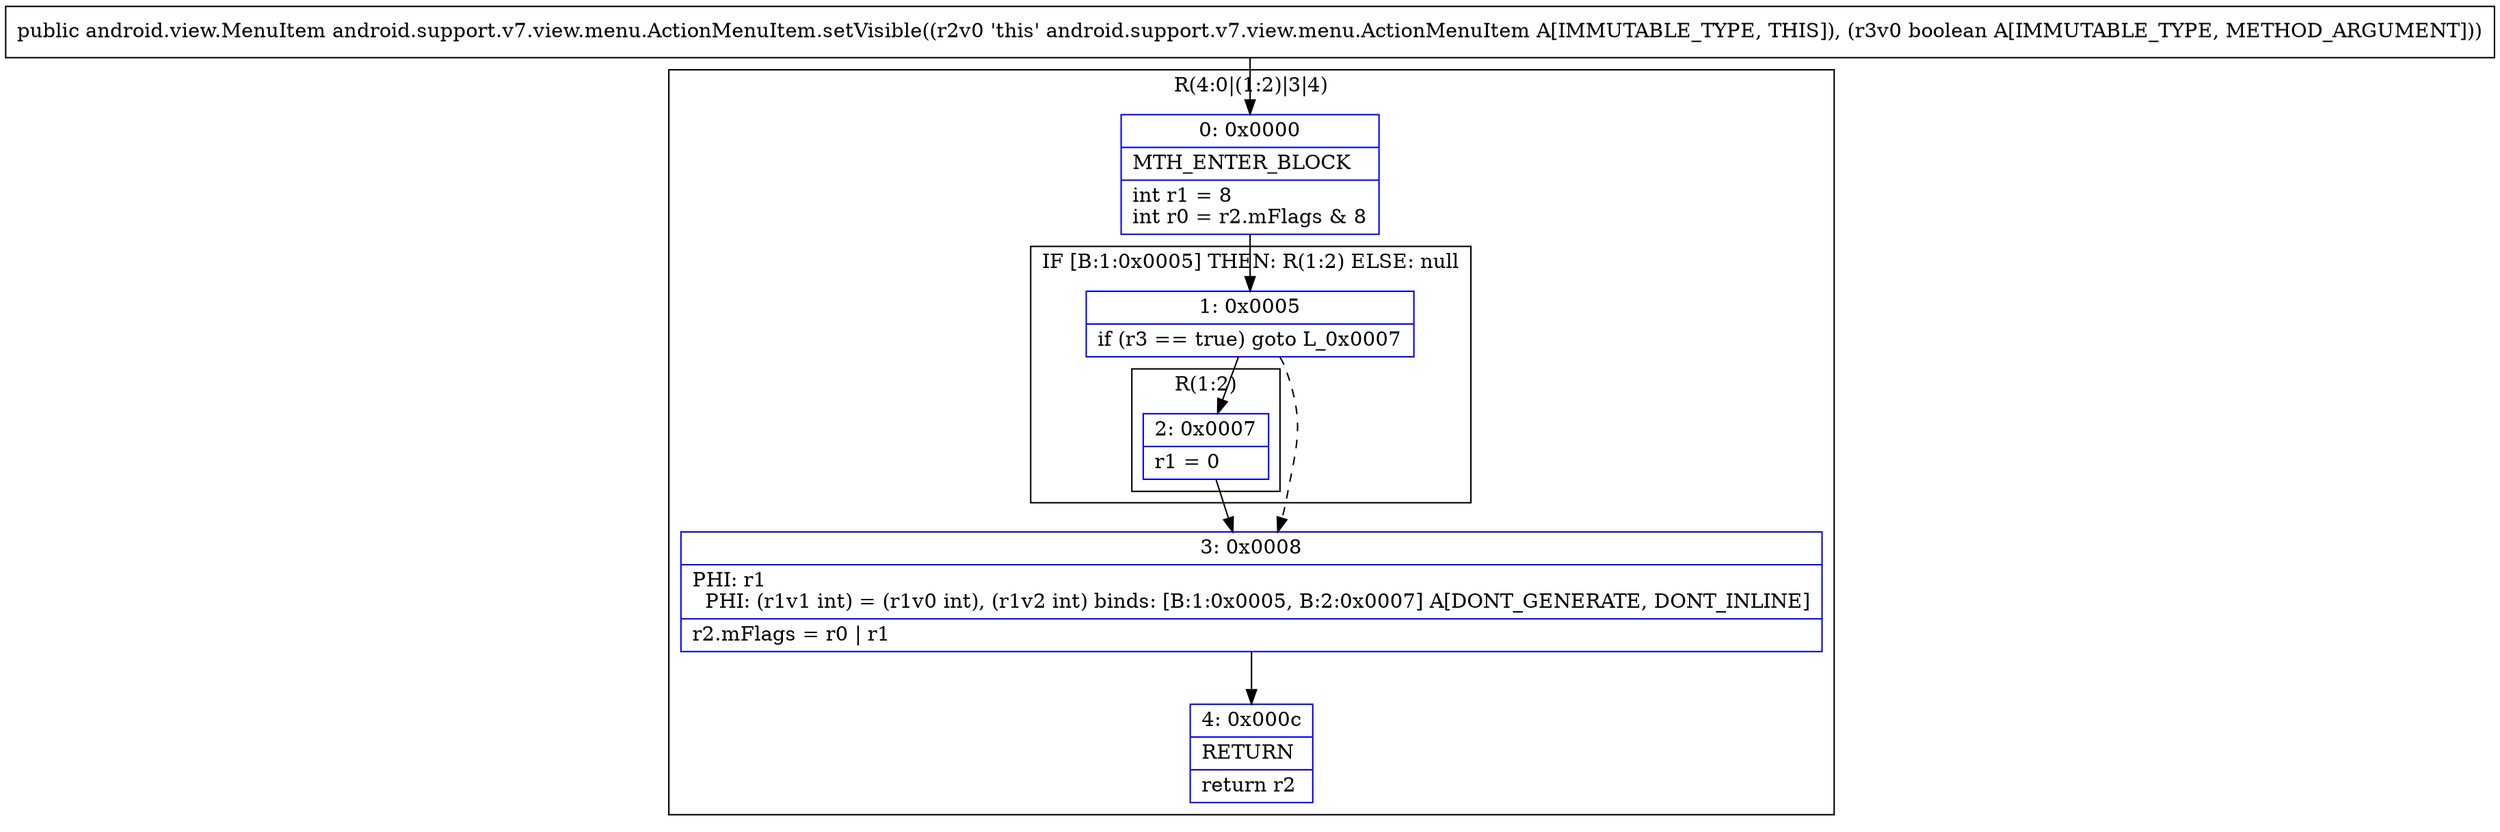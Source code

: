 digraph "CFG forandroid.support.v7.view.menu.ActionMenuItem.setVisible(Z)Landroid\/view\/MenuItem;" {
subgraph cluster_Region_87680021 {
label = "R(4:0|(1:2)|3|4)";
node [shape=record,color=blue];
Node_0 [shape=record,label="{0\:\ 0x0000|MTH_ENTER_BLOCK\l|int r1 = 8\lint r0 = r2.mFlags & 8\l}"];
subgraph cluster_IfRegion_402568937 {
label = "IF [B:1:0x0005] THEN: R(1:2) ELSE: null";
node [shape=record,color=blue];
Node_1 [shape=record,label="{1\:\ 0x0005|if (r3 == true) goto L_0x0007\l}"];
subgraph cluster_Region_1798229172 {
label = "R(1:2)";
node [shape=record,color=blue];
Node_2 [shape=record,label="{2\:\ 0x0007|r1 = 0\l}"];
}
}
Node_3 [shape=record,label="{3\:\ 0x0008|PHI: r1 \l  PHI: (r1v1 int) = (r1v0 int), (r1v2 int) binds: [B:1:0x0005, B:2:0x0007] A[DONT_GENERATE, DONT_INLINE]\l|r2.mFlags = r0 \| r1\l}"];
Node_4 [shape=record,label="{4\:\ 0x000c|RETURN\l|return r2\l}"];
}
MethodNode[shape=record,label="{public android.view.MenuItem android.support.v7.view.menu.ActionMenuItem.setVisible((r2v0 'this' android.support.v7.view.menu.ActionMenuItem A[IMMUTABLE_TYPE, THIS]), (r3v0 boolean A[IMMUTABLE_TYPE, METHOD_ARGUMENT])) }"];
MethodNode -> Node_0;
Node_0 -> Node_1;
Node_1 -> Node_2;
Node_1 -> Node_3[style=dashed];
Node_2 -> Node_3;
Node_3 -> Node_4;
}


